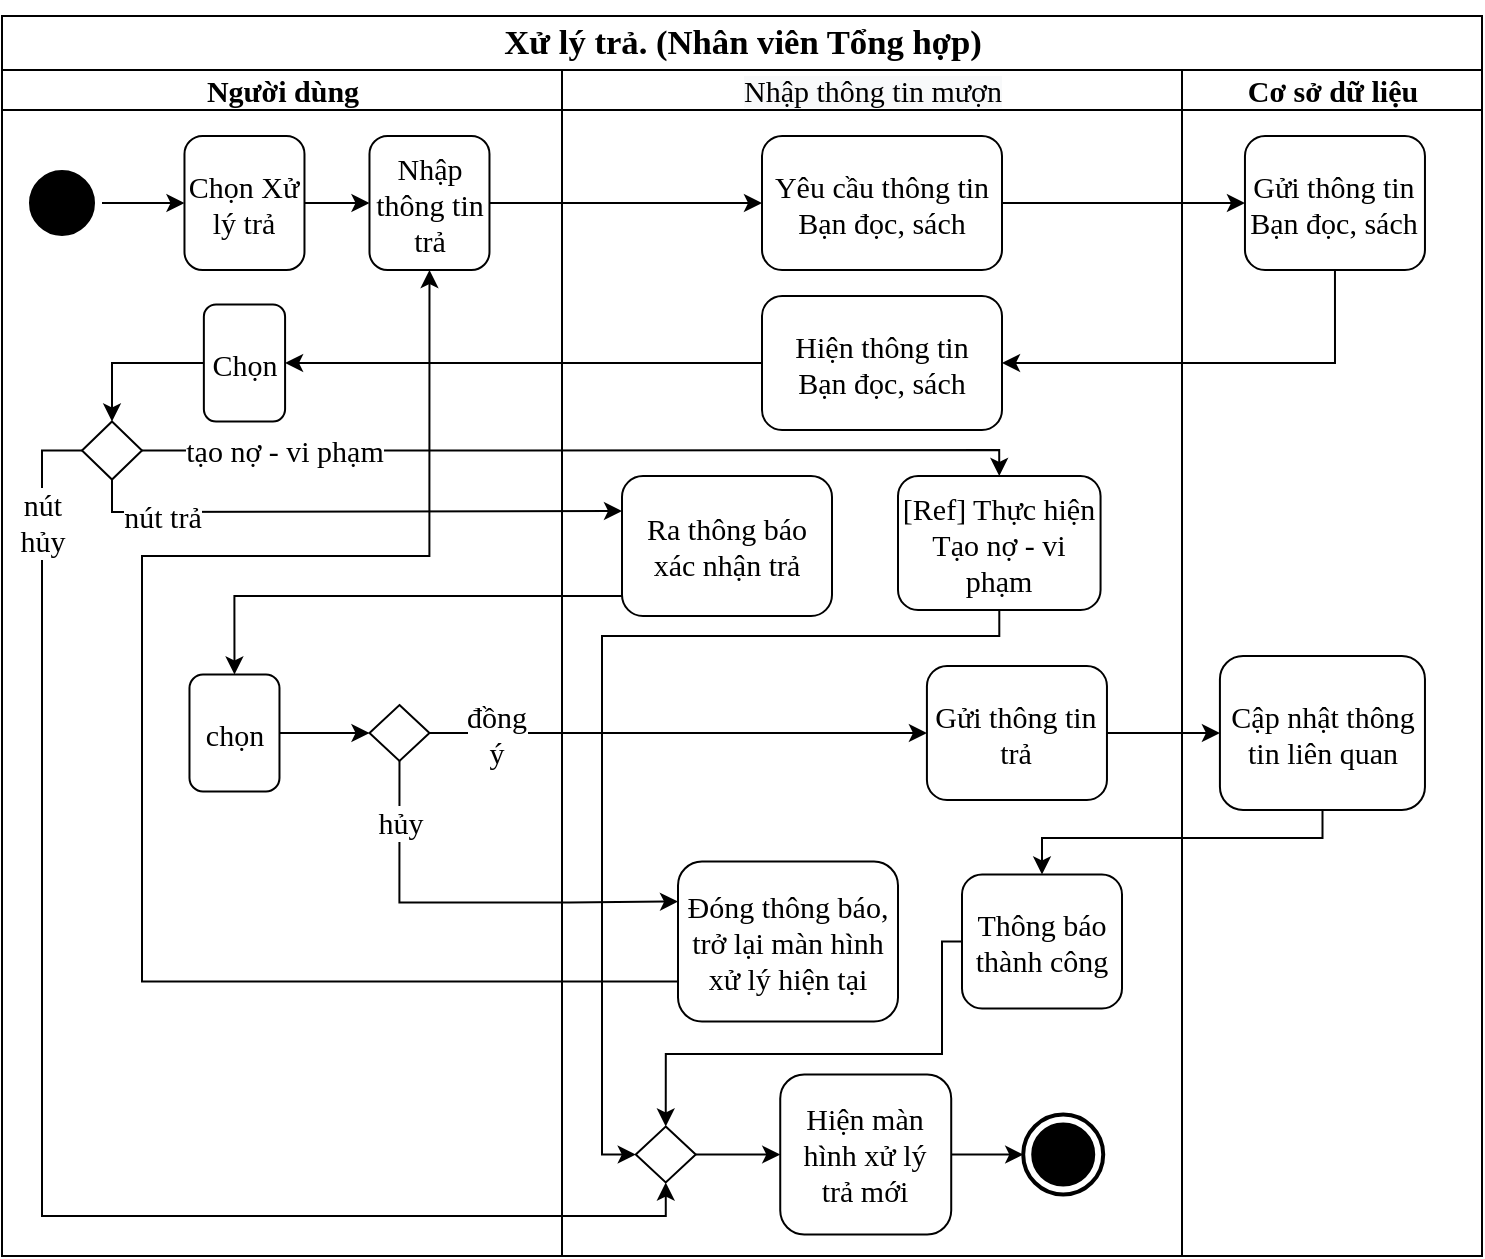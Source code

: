<mxfile version="13.3.0" type="device"><diagram id="8VUYHRGgps18awLq4q4d" name="Page-1"><mxGraphModel dx="487" dy="241" grid="1" gridSize="10" guides="1" tooltips="1" connect="1" arrows="1" fold="1" page="1" pageScale="1" pageWidth="827" pageHeight="1169" math="0" shadow="0"><root><mxCell id="0"/><mxCell id="1" parent="0"/><mxCell id="bD_iZolfdFwd9rmxjZnh-7" value="&lt;span style=&quot;font-size: 13pt ; line-height: 107% ; font-family: &amp;#34;times new roman&amp;#34; , serif&quot;&gt;Xử lý trả. (Nhân viên Tổng hợp)&lt;/span&gt;" style="swimlane;html=1;childLayout=stackLayout;resizeParent=1;resizeParentMax=0;startSize=27;rounded=0;glass=0;fontSize=15;fontFamily=Times New Roman;" parent="1" vertex="1"><mxGeometry x="40" y="30" width="740" height="620" as="geometry"/></mxCell><mxCell id="bD_iZolfdFwd9rmxjZnh-8" value="Người dùng" style="swimlane;html=1;startSize=20;fontSize=15;fontFamily=Times New Roman;" parent="bD_iZolfdFwd9rmxjZnh-7" vertex="1"><mxGeometry y="27" width="280" height="593" as="geometry"><mxRectangle y="20" width="30" height="460" as="alternateBounds"/></mxGeometry></mxCell><mxCell id="bD_iZolfdFwd9rmxjZnh-13" value="" style="ellipse;html=1;shape=startState;fillColor=#000000;strokeColor=#000000;rounded=0;glass=0;fontFamily=Times New Roman;fontSize=15;" parent="bD_iZolfdFwd9rmxjZnh-8" vertex="1"><mxGeometry x="10" y="46.5" width="40" height="40" as="geometry"/></mxCell><mxCell id="xF8-LSDvLJpeauz-pKOi-4" style="edgeStyle=orthogonalEdgeStyle;rounded=0;orthogonalLoop=1;jettySize=auto;html=1;entryX=0;entryY=0.5;entryDx=0;entryDy=0;" parent="bD_iZolfdFwd9rmxjZnh-8" source="bD_iZolfdFwd9rmxjZnh-13" target="bD_iZolfdFwd9rmxjZnh-26" edge="1"><mxGeometry relative="1" as="geometry"/></mxCell><mxCell id="xF8-LSDvLJpeauz-pKOi-6" style="edgeStyle=orthogonalEdgeStyle;rounded=0;orthogonalLoop=1;jettySize=auto;html=1;entryX=0;entryY=0.5;entryDx=0;entryDy=0;" parent="bD_iZolfdFwd9rmxjZnh-8" source="bD_iZolfdFwd9rmxjZnh-26" target="xF8-LSDvLJpeauz-pKOi-5" edge="1"><mxGeometry relative="1" as="geometry"/></mxCell><mxCell id="hIJGW4PkmCoTBNB-L6lb-9" value="" style="shape=rhombus;html=1;verticalLabelPosition=bottom;verticalAlignment=top;rounded=0;glass=0;strokeColor=#000000;fontFamily=Times New Roman;fontSize=15;" parent="bD_iZolfdFwd9rmxjZnh-8" vertex="1"><mxGeometry x="40" y="175.75" width="30" height="29" as="geometry"/></mxCell><mxCell id="bD_iZolfdFwd9rmxjZnh-26" value="Chọn Xử lý trả" style="shape=rect;html=1;rounded=1;whiteSpace=wrap;align=center;glass=0;strokeColor=#000000;fontFamily=Times New Roman;fontSize=15;" parent="bD_iZolfdFwd9rmxjZnh-8" vertex="1"><mxGeometry x="91.24" y="33" width="60" height="67" as="geometry"/></mxCell><mxCell id="-LPFyLiB_QcsZxkcuMdq-2" style="edgeStyle=orthogonalEdgeStyle;rounded=0;orthogonalLoop=1;jettySize=auto;html=1;entryX=0.5;entryY=0;entryDx=0;entryDy=0;" edge="1" parent="bD_iZolfdFwd9rmxjZnh-8" source="hIJGW4PkmCoTBNB-L6lb-16" target="hIJGW4PkmCoTBNB-L6lb-9"><mxGeometry relative="1" as="geometry"/></mxCell><mxCell id="hIJGW4PkmCoTBNB-L6lb-16" value="&lt;font face=&quot;times new roman, serif&quot;&gt;Chọn&lt;/font&gt;" style="shape=rect;html=1;rounded=1;whiteSpace=wrap;align=center;glass=0;strokeColor=#000000;fontFamily=Times New Roman;fontSize=15;" parent="bD_iZolfdFwd9rmxjZnh-8" vertex="1"><mxGeometry x="100.93" y="117.25" width="40.61" height="58.5" as="geometry"/></mxCell><mxCell id="xF8-LSDvLJpeauz-pKOi-5" value="Nhập thông tin trả" style="shape=rect;html=1;rounded=1;whiteSpace=wrap;align=center;glass=0;strokeColor=#000000;fontFamily=Times New Roman;fontSize=15;" parent="bD_iZolfdFwd9rmxjZnh-8" vertex="1"><mxGeometry x="183.74" y="33" width="60" height="67" as="geometry"/></mxCell><mxCell id="hIJGW4PkmCoTBNB-L6lb-40" value="" style="shape=rhombus;html=1;verticalLabelPosition=bottom;verticalAlignment=top;rounded=0;glass=0;strokeColor=#000000;fontFamily=Times New Roman;fontSize=15;" parent="bD_iZolfdFwd9rmxjZnh-8" vertex="1"><mxGeometry x="183.74" y="317.5" width="30" height="28" as="geometry"/></mxCell><mxCell id="w8Wa-u_spmz55utIlVAw-1" style="edgeStyle=orthogonalEdgeStyle;rounded=0;orthogonalLoop=1;jettySize=auto;html=1;entryX=0;entryY=0.5;entryDx=0;entryDy=0;fontFamily=Times New Roman;fontSize=15;" parent="bD_iZolfdFwd9rmxjZnh-8" source="VSX_U9g0RhG26EY-jK5Y-102" edge="1"><mxGeometry relative="1" as="geometry"><mxPoint x="183.74" y="331.5" as="targetPoint"/></mxGeometry></mxCell><mxCell id="VSX_U9g0RhG26EY-jK5Y-102" value="&lt;font face=&quot;times new roman, serif&quot;&gt;chọn&lt;/font&gt;" style="shape=rect;html=1;rounded=1;whiteSpace=wrap;align=center;glass=0;strokeColor=#000000;fontFamily=Times New Roman;fontSize=15;" parent="bD_iZolfdFwd9rmxjZnh-8" vertex="1"><mxGeometry x="93.74" y="302.25" width="45" height="58.5" as="geometry"/></mxCell><mxCell id="hIJGW4PkmCoTBNB-L6lb-14" value="" style="edgeStyle=orthogonalEdgeStyle;rounded=0;orthogonalLoop=1;jettySize=auto;html=1;exitX=0;exitY=0.5;exitDx=0;exitDy=0;entryX=0.5;entryY=1;entryDx=0;entryDy=0;" parent="bD_iZolfdFwd9rmxjZnh-7" source="hIJGW4PkmCoTBNB-L6lb-9" target="hIJGW4PkmCoTBNB-L6lb-48" edge="1"><mxGeometry relative="1" as="geometry"><mxPoint x="20" y="198.5" as="sourcePoint"/><mxPoint x="313.36" y="950" as="targetPoint"/><Array as="points"><mxPoint x="20" y="217"/><mxPoint x="20" y="600"/><mxPoint x="332" y="600"/></Array></mxGeometry></mxCell><mxCell id="hIJGW4PkmCoTBNB-L6lb-19" value="&lt;span style=&quot;font-family: &amp;#34;times new roman&amp;#34; ; font-size: 15px&quot;&gt;nút&lt;br&gt;hủy&lt;br&gt;&lt;/span&gt;" style="edgeLabel;html=1;align=center;verticalAlign=middle;resizable=0;points=[];" parent="hIJGW4PkmCoTBNB-L6lb-14" vertex="1" connectable="0"><mxGeometry x="-0.875" y="-2" relative="1" as="geometry"><mxPoint x="2" y="9.83" as="offset"/></mxGeometry></mxCell><mxCell id="hIJGW4PkmCoTBNB-L6lb-12" style="edgeStyle=orthogonalEdgeStyle;rounded=0;orthogonalLoop=1;jettySize=auto;html=1;exitX=0.5;exitY=1;exitDx=0;exitDy=0;entryX=0;entryY=0.25;entryDx=0;entryDy=0;" parent="bD_iZolfdFwd9rmxjZnh-7" source="hIJGW4PkmCoTBNB-L6lb-9" target="VSX_U9g0RhG26EY-jK5Y-100" edge="1"><mxGeometry relative="1" as="geometry"><mxPoint x="60" y="290" as="targetPoint"/><Array as="points"><mxPoint x="55" y="248"/><mxPoint x="60" y="248"/></Array></mxGeometry></mxCell><mxCell id="hIJGW4PkmCoTBNB-L6lb-15" value="&lt;font face=&quot;Times New Roman&quot; style=&quot;font-size: 15px&quot;&gt;nút trả&lt;/font&gt;" style="edgeLabel;html=1;align=center;verticalAlign=middle;resizable=0;points=[];" parent="hIJGW4PkmCoTBNB-L6lb-12" vertex="1" connectable="0"><mxGeometry x="-0.253" y="1" relative="1" as="geometry"><mxPoint x="-60.18" y="3.16" as="offset"/></mxGeometry></mxCell><mxCell id="bD_iZolfdFwd9rmxjZnh-9" value="&#10;&#10;&lt;span style=&quot;color: rgb(0, 0, 0); font-family: &amp;quot;times new roman&amp;quot;; font-size: 15px; font-style: normal; font-weight: 400; letter-spacing: normal; text-align: center; text-indent: 0px; text-transform: none; word-spacing: 0px; background-color: rgb(248, 249, 250); display: inline; float: none;&quot;&gt;Nhập thông tin mượn&lt;/span&gt;&#10;&#10;" style="swimlane;html=1;startSize=20;fontSize=15;fontFamily=Times New Roman;" parent="bD_iZolfdFwd9rmxjZnh-7" vertex="1"><mxGeometry x="280" y="27" width="310" height="593" as="geometry"/></mxCell><mxCell id="VSX_U9g0RhG26EY-jK5Y-100" value="&lt;span style=&quot;font-size: 15px ; line-height: 107% ; font-family: &amp;#34;times new roman&amp;#34; , serif&quot;&gt;Ra thông báo xác nhận trả&lt;/span&gt;" style="shape=rect;html=1;rounded=1;whiteSpace=wrap;align=center;glass=0;strokeColor=#000000;fontFamily=Times New Roman;fontSize=15;" parent="bD_iZolfdFwd9rmxjZnh-9" vertex="1"><mxGeometry x="30" y="203" width="105" height="70" as="geometry"/></mxCell><mxCell id="VSX_U9g0RhG26EY-jK5Y-65" value="&lt;font face=&quot;times new roman, serif&quot;&gt;Đóng thông báo, trở lại màn hình xử lý hiện tại&lt;/font&gt;" style="shape=rect;html=1;rounded=1;whiteSpace=wrap;align=center;glass=0;strokeColor=#000000;fontFamily=Times New Roman;fontSize=15;" parent="bD_iZolfdFwd9rmxjZnh-9" vertex="1"><mxGeometry x="58.0" y="395.75" width="110" height="80" as="geometry"/></mxCell><mxCell id="xF8-LSDvLJpeauz-pKOi-9" value="Yêu cầu thông tin Bạn đọc, sách" style="shape=rect;html=1;rounded=1;whiteSpace=wrap;align=center;glass=0;strokeColor=#000000;fontFamily=Times New Roman;fontSize=15;" parent="bD_iZolfdFwd9rmxjZnh-9" vertex="1"><mxGeometry x="100" y="33" width="120" height="67" as="geometry"/></mxCell><mxCell id="xF8-LSDvLJpeauz-pKOi-14" value="Hiện thông tin&lt;br&gt;Bạn đọc, sách" style="shape=rect;html=1;rounded=1;whiteSpace=wrap;align=center;glass=0;strokeColor=#000000;fontFamily=Times New Roman;fontSize=15;" parent="bD_iZolfdFwd9rmxjZnh-9" vertex="1"><mxGeometry x="100" y="113" width="120" height="67" as="geometry"/></mxCell><mxCell id="hIJGW4PkmCoTBNB-L6lb-27" value="[Ref] Thực hiện Tạo nợ - vi phạm" style="shape=rect;html=1;rounded=1;whiteSpace=wrap;align=center;glass=0;strokeColor=#000000;fontFamily=Times New Roman;fontSize=15;" parent="bD_iZolfdFwd9rmxjZnh-9" vertex="1"><mxGeometry x="168.0" y="203" width="101.28" height="67" as="geometry"/></mxCell><mxCell id="-LPFyLiB_QcsZxkcuMdq-13" style="edgeStyle=orthogonalEdgeStyle;rounded=0;orthogonalLoop=1;jettySize=auto;html=1;entryX=0;entryY=0.5;entryDx=0;entryDy=0;" edge="1" parent="bD_iZolfdFwd9rmxjZnh-9" source="hIJGW4PkmCoTBNB-L6lb-27" target="hIJGW4PkmCoTBNB-L6lb-48"><mxGeometry relative="1" as="geometry"><mxPoint x="20" y="453" as="targetPoint"/><Array as="points"><mxPoint x="219" y="283"/><mxPoint x="20" y="283"/><mxPoint x="20" y="542"/></Array></mxGeometry></mxCell><mxCell id="xF8-LSDvLJpeauz-pKOi-75" style="edgeStyle=orthogonalEdgeStyle;rounded=0;orthogonalLoop=1;jettySize=auto;html=1;" parent="bD_iZolfdFwd9rmxjZnh-9" source="hIJGW4PkmCoTBNB-L6lb-48" target="VSX_U9g0RhG26EY-jK5Y-52" edge="1"><mxGeometry relative="1" as="geometry"/></mxCell><mxCell id="hIJGW4PkmCoTBNB-L6lb-48" value="" style="shape=rhombus;html=1;verticalLabelPosition=bottom;verticalAlignment=top;rounded=0;glass=0;strokeColor=#000000;fontFamily=Times New Roman;fontSize=15;" parent="bD_iZolfdFwd9rmxjZnh-9" vertex="1"><mxGeometry x="36.87" y="528.25" width="30" height="28" as="geometry"/></mxCell><mxCell id="xF8-LSDvLJpeauz-pKOi-74" style="edgeStyle=orthogonalEdgeStyle;rounded=0;orthogonalLoop=1;jettySize=auto;html=1;entryX=0;entryY=0.5;entryDx=0;entryDy=0;entryPerimeter=0;" parent="bD_iZolfdFwd9rmxjZnh-9" source="VSX_U9g0RhG26EY-jK5Y-52" target="Hy6h8Rxbwnxvp1ZWgADI-1" edge="1"><mxGeometry relative="1" as="geometry"/></mxCell><mxCell id="xF8-LSDvLJpeauz-pKOi-35" value="&lt;span style=&quot;font-size: 15px ; line-height: 107% ; font-family: &amp;#34;times new roman&amp;#34; , serif&quot;&gt;Thông báo thành công&lt;/span&gt;" style="shape=rect;html=1;rounded=1;whiteSpace=wrap;align=center;glass=0;strokeColor=#000000;fontFamily=Times New Roman;fontSize=15;" parent="bD_iZolfdFwd9rmxjZnh-9" vertex="1"><mxGeometry x="200.0" y="402.25" width="80" height="67" as="geometry"/></mxCell><mxCell id="Hy6h8Rxbwnxvp1ZWgADI-1" value="" style="html=1;shape=mxgraph.sysml.actFinal;strokeWidth=2;verticalLabelPosition=bottom;verticalAlignment=top;" parent="bD_iZolfdFwd9rmxjZnh-9" vertex="1"><mxGeometry x="230.61" y="522.25" width="40" height="40" as="geometry"/></mxCell><mxCell id="VSX_U9g0RhG26EY-jK5Y-52" value="&lt;font face=&quot;times new roman, serif&quot;&gt;Hiện màn hình xử lý&lt;br&gt;trả mới&lt;br&gt;&lt;/font&gt;" style="shape=rect;html=1;rounded=1;whiteSpace=wrap;align=center;glass=0;strokeColor=#000000;fontFamily=Times New Roman;fontSize=15;" parent="bD_iZolfdFwd9rmxjZnh-9" vertex="1"><mxGeometry x="109.12" y="502.25" width="85.49" height="80" as="geometry"/></mxCell><mxCell id="xF8-LSDvLJpeauz-pKOi-71" style="edgeStyle=orthogonalEdgeStyle;rounded=0;orthogonalLoop=1;jettySize=auto;html=1;exitX=0;exitY=0.5;exitDx=0;exitDy=0;entryX=0.5;entryY=0;entryDx=0;entryDy=0;" parent="bD_iZolfdFwd9rmxjZnh-9" source="xF8-LSDvLJpeauz-pKOi-35" target="hIJGW4PkmCoTBNB-L6lb-48" edge="1"><mxGeometry relative="1" as="geometry"><mxPoint x="63.74" y="512.25" as="targetPoint"/><Array as="points"><mxPoint x="190" y="436"/><mxPoint x="190" y="492"/><mxPoint x="52" y="492"/></Array><mxPoint x="159.74" y="562.75" as="sourcePoint"/></mxGeometry></mxCell><mxCell id="VSX_U9g0RhG26EY-jK5Y-10" value="&lt;span style=&quot;font-size: 15px ; line-height: 107% ; font-family: &amp;#34;times new roman&amp;#34; , serif&quot;&gt;Gửi thông tin trả&lt;/span&gt;" style="shape=rect;html=1;rounded=1;whiteSpace=wrap;align=center;glass=0;strokeColor=#000000;fontFamily=Times New Roman;fontSize=15;" parent="bD_iZolfdFwd9rmxjZnh-9" vertex="1"><mxGeometry x="182.46" y="298" width="90.02" height="67" as="geometry"/></mxCell><mxCell id="VSX_U9g0RhG26EY-jK5Y-8" value="" style="edgeStyle=orthogonalEdgeStyle;rounded=0;orthogonalLoop=1;jettySize=auto;html=1;entryX=0;entryY=0.5;entryDx=0;entryDy=0;fontSize=15;exitX=1;exitY=0.5;exitDx=0;exitDy=0;" parent="bD_iZolfdFwd9rmxjZnh-7" source="hIJGW4PkmCoTBNB-L6lb-40" target="VSX_U9g0RhG26EY-jK5Y-10" edge="1"><mxGeometry relative="1" as="geometry"><mxPoint x="395.72" y="377.25" as="targetPoint"/><Array as="points"><mxPoint x="413.74" y="358.25"/><mxPoint x="413.74" y="358.25"/></Array><mxPoint x="233.74" y="358.5" as="sourcePoint"/></mxGeometry></mxCell><mxCell id="VSX_U9g0RhG26EY-jK5Y-9" value="đồng&lt;br&gt;ý" style="edgeLabel;html=1;align=center;verticalAlign=middle;resizable=0;points=[];fontSize=15;fontFamily=Times New Roman;" parent="VSX_U9g0RhG26EY-jK5Y-8" vertex="1" connectable="0"><mxGeometry x="0.279" y="1" relative="1" as="geometry"><mxPoint x="-126.2" y="1.03" as="offset"/></mxGeometry></mxCell><mxCell id="bD_iZolfdFwd9rmxjZnh-65" value="" style="edgeStyle=orthogonalEdgeStyle;rounded=0;orthogonalLoop=1;jettySize=auto;html=1;endArrow=classic;endFill=1;fontFamily=Times New Roman;fontSize=15;exitX=0.5;exitY=1;exitDx=0;exitDy=0;entryX=0;entryY=0.25;entryDx=0;entryDy=0;" parent="bD_iZolfdFwd9rmxjZnh-7" source="hIJGW4PkmCoTBNB-L6lb-40" target="VSX_U9g0RhG26EY-jK5Y-65" edge="1"><mxGeometry relative="1" as="geometry"><mxPoint x="283.74" y="463.25" as="targetPoint"/><Array as="points"><mxPoint x="198.74" y="443.25"/><mxPoint x="283.74" y="443.25"/></Array><mxPoint x="208.74" y="380.0" as="sourcePoint"/></mxGeometry></mxCell><mxCell id="bD_iZolfdFwd9rmxjZnh-68" value="hủy" style="edgeLabel;html=1;align=center;verticalAlign=middle;resizable=0;points=[];fontSize=15;fontFamily=Times New Roman;" parent="bD_iZolfdFwd9rmxjZnh-65" vertex="1" connectable="0"><mxGeometry x="-0.488" y="-2" relative="1" as="geometry"><mxPoint x="2" y="-23.95" as="offset"/></mxGeometry></mxCell><mxCell id="VSX_U9g0RhG26EY-jK5Y-17" value="" style="edgeStyle=orthogonalEdgeStyle;rounded=0;orthogonalLoop=1;jettySize=auto;html=1;exitX=1;exitY=0.5;exitDx=0;exitDy=0;fontSize=15;" parent="bD_iZolfdFwd9rmxjZnh-7" source="VSX_U9g0RhG26EY-jK5Y-10" target="VSX_U9g0RhG26EY-jK5Y-11" edge="1"><mxGeometry relative="1" as="geometry"><mxPoint x="463.72" y="429.25" as="sourcePoint"/><mxPoint x="621.22" y="449.25" as="targetPoint"/><Array as="points"/></mxGeometry></mxCell><mxCell id="xF8-LSDvLJpeauz-pKOi-38" style="edgeStyle=orthogonalEdgeStyle;rounded=0;orthogonalLoop=1;jettySize=auto;html=1;entryX=0.5;entryY=0;entryDx=0;entryDy=0;" parent="bD_iZolfdFwd9rmxjZnh-7" source="VSX_U9g0RhG26EY-jK5Y-11" target="xF8-LSDvLJpeauz-pKOi-35" edge="1"><mxGeometry relative="1" as="geometry"><Array as="points"><mxPoint x="660" y="411"/><mxPoint x="520" y="411"/></Array><mxPoint x="439.74" y="427.0" as="targetPoint"/></mxGeometry></mxCell><mxCell id="bD_iZolfdFwd9rmxjZnh-10" value="Cơ sở dữ liệu" style="swimlane;html=1;startSize=20;fontSize=15;fontFamily=Times New Roman;" parent="bD_iZolfdFwd9rmxjZnh-7" vertex="1"><mxGeometry x="590" y="27" width="150" height="593" as="geometry"/></mxCell><mxCell id="VSX_U9g0RhG26EY-jK5Y-11" value="&lt;font face=&quot;times new roman, serif&quot;&gt;Cập nhật thông tin liên quan&lt;/font&gt;" style="shape=rect;html=1;rounded=1;whiteSpace=wrap;align=center;glass=0;strokeColor=#000000;fontFamily=Times New Roman;fontSize=15;" parent="bD_iZolfdFwd9rmxjZnh-10" vertex="1"><mxGeometry x="18.96" y="293" width="102.52" height="77" as="geometry"/></mxCell><mxCell id="xF8-LSDvLJpeauz-pKOi-12" value="Gửi thông tin Bạn đọc, sách" style="shape=rect;html=1;rounded=1;whiteSpace=wrap;align=center;glass=0;strokeColor=#000000;fontFamily=Times New Roman;fontSize=15;" parent="bD_iZolfdFwd9rmxjZnh-10" vertex="1"><mxGeometry x="31.48" y="33" width="90" height="67" as="geometry"/></mxCell><mxCell id="xF8-LSDvLJpeauz-pKOi-8" style="edgeStyle=orthogonalEdgeStyle;rounded=0;orthogonalLoop=1;jettySize=auto;html=1;entryX=0;entryY=0.5;entryDx=0;entryDy=0;" parent="bD_iZolfdFwd9rmxjZnh-7" source="xF8-LSDvLJpeauz-pKOi-5" target="xF8-LSDvLJpeauz-pKOi-9" edge="1"><mxGeometry relative="1" as="geometry"><mxPoint x="390" y="110" as="targetPoint"/><Array as="points"/></mxGeometry></mxCell><mxCell id="xF8-LSDvLJpeauz-pKOi-13" style="edgeStyle=orthogonalEdgeStyle;rounded=0;orthogonalLoop=1;jettySize=auto;html=1;" parent="bD_iZolfdFwd9rmxjZnh-7" source="xF8-LSDvLJpeauz-pKOi-9" target="xF8-LSDvLJpeauz-pKOi-12" edge="1"><mxGeometry relative="1" as="geometry"/></mxCell><mxCell id="xF8-LSDvLJpeauz-pKOi-15" style="edgeStyle=orthogonalEdgeStyle;rounded=0;orthogonalLoop=1;jettySize=auto;html=1;entryX=1;entryY=0.5;entryDx=0;entryDy=0;exitX=0.5;exitY=1;exitDx=0;exitDy=0;" parent="bD_iZolfdFwd9rmxjZnh-7" source="xF8-LSDvLJpeauz-pKOi-12" target="xF8-LSDvLJpeauz-pKOi-14" edge="1"><mxGeometry relative="1" as="geometry"/></mxCell><mxCell id="xF8-LSDvLJpeauz-pKOi-17" value="" style="edgeStyle=orthogonalEdgeStyle;rounded=0;orthogonalLoop=1;jettySize=auto;html=1;entryX=1;entryY=0.5;entryDx=0;entryDy=0;" parent="bD_iZolfdFwd9rmxjZnh-7" source="xF8-LSDvLJpeauz-pKOi-14" target="hIJGW4PkmCoTBNB-L6lb-16" edge="1"><mxGeometry relative="1" as="geometry"><mxPoint x="180" y="180" as="targetPoint"/><Array as="points"><mxPoint x="240" y="174"/><mxPoint x="142" y="174"/></Array></mxGeometry></mxCell><mxCell id="VSX_U9g0RhG26EY-jK5Y-72" value="" style="edgeStyle=orthogonalEdgeStyle;rounded=0;orthogonalLoop=1;jettySize=auto;html=1;fontSize=15;exitX=0;exitY=0.75;exitDx=0;exitDy=0;entryX=0.5;entryY=1;entryDx=0;entryDy=0;" parent="bD_iZolfdFwd9rmxjZnh-7" source="VSX_U9g0RhG26EY-jK5Y-65" target="xF8-LSDvLJpeauz-pKOi-5" edge="1"><mxGeometry relative="1" as="geometry"><mxPoint x="198.74" y="304" as="targetPoint"/><Array as="points"><mxPoint x="70" y="483"/><mxPoint x="70" y="270"/><mxPoint x="214" y="270"/></Array><mxPoint x="318" y="881.5" as="sourcePoint"/></mxGeometry></mxCell><mxCell id="hIJGW4PkmCoTBNB-L6lb-39" style="edgeStyle=orthogonalEdgeStyle;rounded=0;orthogonalLoop=1;jettySize=auto;html=1;entryX=0.5;entryY=0;entryDx=0;entryDy=0;" parent="bD_iZolfdFwd9rmxjZnh-7" source="VSX_U9g0RhG26EY-jK5Y-100" target="VSX_U9g0RhG26EY-jK5Y-102" edge="1"><mxGeometry relative="1" as="geometry"><Array as="points"><mxPoint x="116" y="290"/></Array></mxGeometry></mxCell><mxCell id="-LPFyLiB_QcsZxkcuMdq-6" style="edgeStyle=orthogonalEdgeStyle;rounded=0;orthogonalLoop=1;jettySize=auto;html=1;entryX=0.5;entryY=0;entryDx=0;entryDy=0;" edge="1" parent="bD_iZolfdFwd9rmxjZnh-7" source="hIJGW4PkmCoTBNB-L6lb-9" target="hIJGW4PkmCoTBNB-L6lb-27"><mxGeometry relative="1" as="geometry"><mxPoint x="490.317" y="250" as="targetPoint"/><Array as="points"><mxPoint x="259" y="217"/><mxPoint x="499" y="217"/></Array></mxGeometry></mxCell><mxCell id="-LPFyLiB_QcsZxkcuMdq-8" value="&lt;font face=&quot;Times New Roman&quot;&gt;&lt;span style=&quot;font-size: 15px&quot;&gt;tạo nợ - vi phạm&lt;/span&gt;&lt;/font&gt;" style="edgeLabel;html=1;align=center;verticalAlign=middle;resizable=0;points=[];" vertex="1" connectable="0" parent="-LPFyLiB_QcsZxkcuMdq-6"><mxGeometry x="-0.72" y="-2" relative="1" as="geometry"><mxPoint x="8.33" y="-2.08" as="offset"/></mxGeometry></mxCell></root></mxGraphModel></diagram></mxfile>